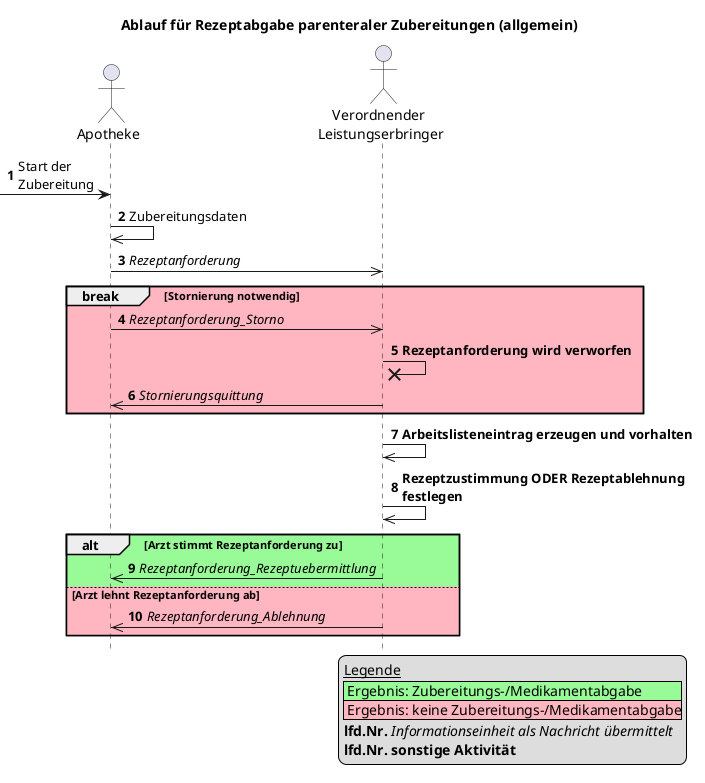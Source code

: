@startuml name = "Rezeptanforderung-anwendigungsfertige Zytostatika"


skinparam maxMessageSize 300

title Ablauf für Rezeptabgabe parenteraler Zubereitungen (allgemein)
hide footbox
autonumber

    actor "Apotheke" as Apotheke

    actor "Verordnender \nLeistungserbringer" as Arzt

legend bottom right
    __Legende__
    |<#PaleGreen> Ergebnis: Zubereitungs-/Medikamentabgabe|
    |<#LightPink> Ergebnis: keine Zubereitungs-/Medikamentabgabe|
    **lfd.Nr.** //Informationseinheit als Nachricht übermittelt//
    **lfd.Nr.** **sonstige Aktivität**
endlegend

?-> Apotheke: Start der \nZubereitung

Apotheke ->> Apotheke: Zubereitungsdaten

Apotheke ->> Arzt: //Rezeptanforderung//

break #LightPink Stornierung notwendig
    Apotheke ->> Arzt: //Rezeptanforderung_Storno//
    Arzt ->x Arzt: **Rezeptanforderung wird verworfen**
    Arzt ->> Apotheke: //Stornierungsquittung//
end

Arzt ->> Arzt: **Arbeitslisteneintrag erzeugen und vorhalten**

Arzt ->> Arzt: **Rezeptzustimmung ODER Rezeptablehnung festlegen**

alt #PaleGreen Arzt stimmt Rezeptanforderung zu
    Arzt ->> Apotheke: //Rezeptanforderung_Rezeptuebermittlung//
else #LightPink Arzt lehnt Rezeptanforderung ab
    Arzt ->> Apotheke: //Rezeptanforderung_Ablehnung//

end

@enduml